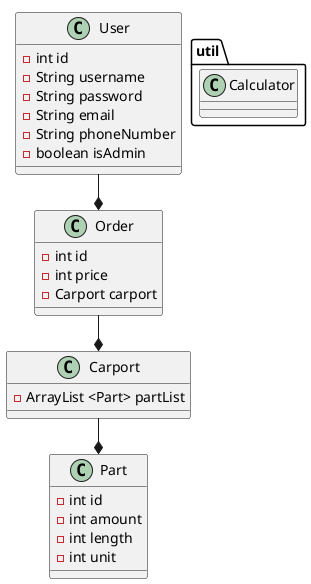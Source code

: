 @startuml
!pragma layout smetana

Class User {
- int id
- String username
- String password
- String email
- String phoneNumber
- boolean isAdmin

}

Class Order {
- int id
- int price
- Carport carport
}

Class Part {
- int id
- int amount
- int length
- int unit
}

Class Carport {
- ArrayList <Part> partList
}


User --* Order
Order --* Carport
Carport --* Part

Package util {
Class Calculator
}

@enduml
